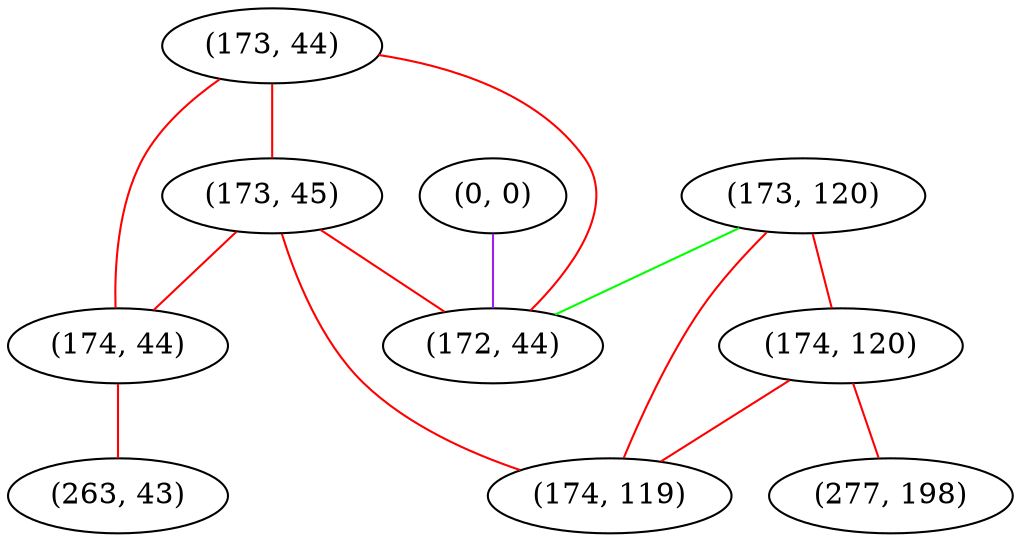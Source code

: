 graph "" {
"(173, 44)";
"(0, 0)";
"(173, 45)";
"(173, 120)";
"(172, 44)";
"(174, 120)";
"(174, 44)";
"(277, 198)";
"(263, 43)";
"(174, 119)";
"(173, 44)" -- "(174, 44)"  [color=red, key=0, weight=1];
"(173, 44)" -- "(172, 44)"  [color=red, key=0, weight=1];
"(173, 44)" -- "(173, 45)"  [color=red, key=0, weight=1];
"(0, 0)" -- "(172, 44)"  [color=purple, key=0, weight=4];
"(173, 45)" -- "(174, 44)"  [color=red, key=0, weight=1];
"(173, 45)" -- "(172, 44)"  [color=red, key=0, weight=1];
"(173, 45)" -- "(174, 119)"  [color=red, key=0, weight=1];
"(173, 120)" -- "(172, 44)"  [color=green, key=0, weight=2];
"(173, 120)" -- "(174, 119)"  [color=red, key=0, weight=1];
"(173, 120)" -- "(174, 120)"  [color=red, key=0, weight=1];
"(174, 120)" -- "(277, 198)"  [color=red, key=0, weight=1];
"(174, 120)" -- "(174, 119)"  [color=red, key=0, weight=1];
"(174, 44)" -- "(263, 43)"  [color=red, key=0, weight=1];
}
